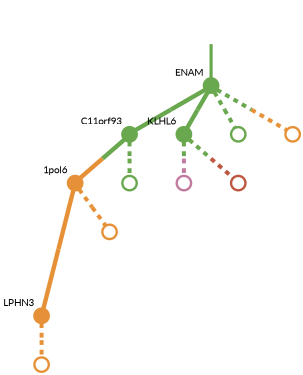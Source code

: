 strict digraph  {
graph[splines=false]; nodesep=0.7; rankdir=TB; ranksep=0.6; forcelabels=true; dpi=600; size=2.5;
0 [color="#6aa84fff", fillcolor="#6aa84fff", fixedsize=true, fontname=Lato, fontsize="12pt", height="0.25", label="", penwidth=3, shape=circle, style=filled, xlabel=ENAM];
1 [color="#6aa84fff", fillcolor="#6aa84fff", fixedsize=true, fontname=Lato, fontsize="12pt", height="0.25", label="", penwidth=3, shape=circle, style=filled, xlabel=C11orf93];
2 [color="#6aa84fff", fillcolor="#6aa84fff", fixedsize=true, fontname=Lato, fontsize="12pt", height="0.25", label="", penwidth=3, shape=circle, style=filled, xlabel=KLHL6];
5 [color="#6aa84fff", fillcolor="#6aa84fff", fixedsize=true, fontname=Lato, fontsize="12pt", height="0.25", label="", penwidth=3, shape=circle, style=solid, xlabel=""];
8 [color="#e69138ff", fillcolor="#e69138ff", fixedsize=true, fontname=Lato, fontsize="12pt", height="0.25", label="", penwidth=3, shape=circle, style=solid, xlabel=""];
4 [color="#e69138ff", fillcolor="#e69138ff", fixedsize=true, fontname=Lato, fontsize="12pt", height="0.25", label="", penwidth=3, shape=circle, style=filled, xlabel="1pol6"];
6 [color="#6aa84fff", fillcolor="#6aa84fff", fixedsize=true, fontname=Lato, fontsize="12pt", height="0.25", label="", penwidth=3, shape=circle, style=solid, xlabel=""];
7 [color="#c27ba0ff", fillcolor="#c27ba0ff", fixedsize=true, fontname=Lato, fontsize="12pt", height="0.25", label="", penwidth=3, shape=circle, style=solid, xlabel=""];
11 [color="#be5742ff", fillcolor="#be5742ff", fixedsize=true, fontname=Lato, fontsize="12pt", height="0.25", label="", penwidth=3, shape=circle, style=solid, xlabel=""];
3 [color="#e69138ff", fillcolor="#e69138ff", fixedsize=true, fontname=Lato, fontsize="12pt", height="0.25", label="", penwidth=3, shape=circle, style=filled, xlabel=LPHN3];
10 [color="#e69138ff", fillcolor="#e69138ff", fixedsize=true, fontname=Lato, fontsize="12pt", height="0.25", label="", penwidth=3, shape=circle, style=solid, xlabel=""];
9 [color="#e69138ff", fillcolor="#e69138ff", fixedsize=true, fontname=Lato, fontsize="12pt", height="0.25", label="", penwidth=3, shape=circle, style=solid, xlabel=""];
normal [label="", penwidth=3, style=invis, xlabel=ENAM];
0 -> 1  [arrowsize=0, color="#6aa84fff;0.5:#6aa84fff", minlen="1.0508474111557007", penwidth="5.5", style=solid];
0 -> 2  [arrowsize=0, color="#6aa84fff;0.5:#6aa84fff", minlen="1.01694917678833", penwidth="5.5", style=solid];
0 -> 5  [arrowsize=0, color="#6aa84fff;0.5:#6aa84fff", minlen="1.008474588394165", penwidth=5, style=dashed];
0 -> 8  [arrowsize=0, color="#6aa84fff;0.5:#e69138ff", minlen="1.008474588394165", penwidth=5, style=dashed];
1 -> 4  [arrowsize=0, color="#6aa84fff;0.5:#e69138ff", minlen="1.008474588394165", penwidth="5.5", style=solid];
1 -> 6  [arrowsize=0, color="#6aa84fff;0.5:#6aa84fff", minlen="1.008474588394165", penwidth=5, style=dashed];
2 -> 7  [arrowsize=0, color="#6aa84fff;0.5:#c27ba0ff", minlen="1.008474588394165", penwidth=5, style=dashed];
2 -> 11  [arrowsize=0, color="#6aa84fff;0.5:#be5742ff", minlen="1.008474588394165", penwidth=5, style=dashed];
4 -> 3  [arrowsize=0, color="#e69138ff;0.5:#e69138ff", minlen="3.0", penwidth="5.5", style=solid];
4 -> 9  [arrowsize=0, color="#e69138ff;0.5:#e69138ff", minlen="1.008474588394165", penwidth=5, style=dashed];
3 -> 10  [arrowsize=0, color="#e69138ff;0.5:#e69138ff", minlen="1.008474588394165", penwidth=5, style=dashed];
normal -> 0  [arrowsize=0, color="#6aa84fff", label="", penwidth=4, style=solid];
}
